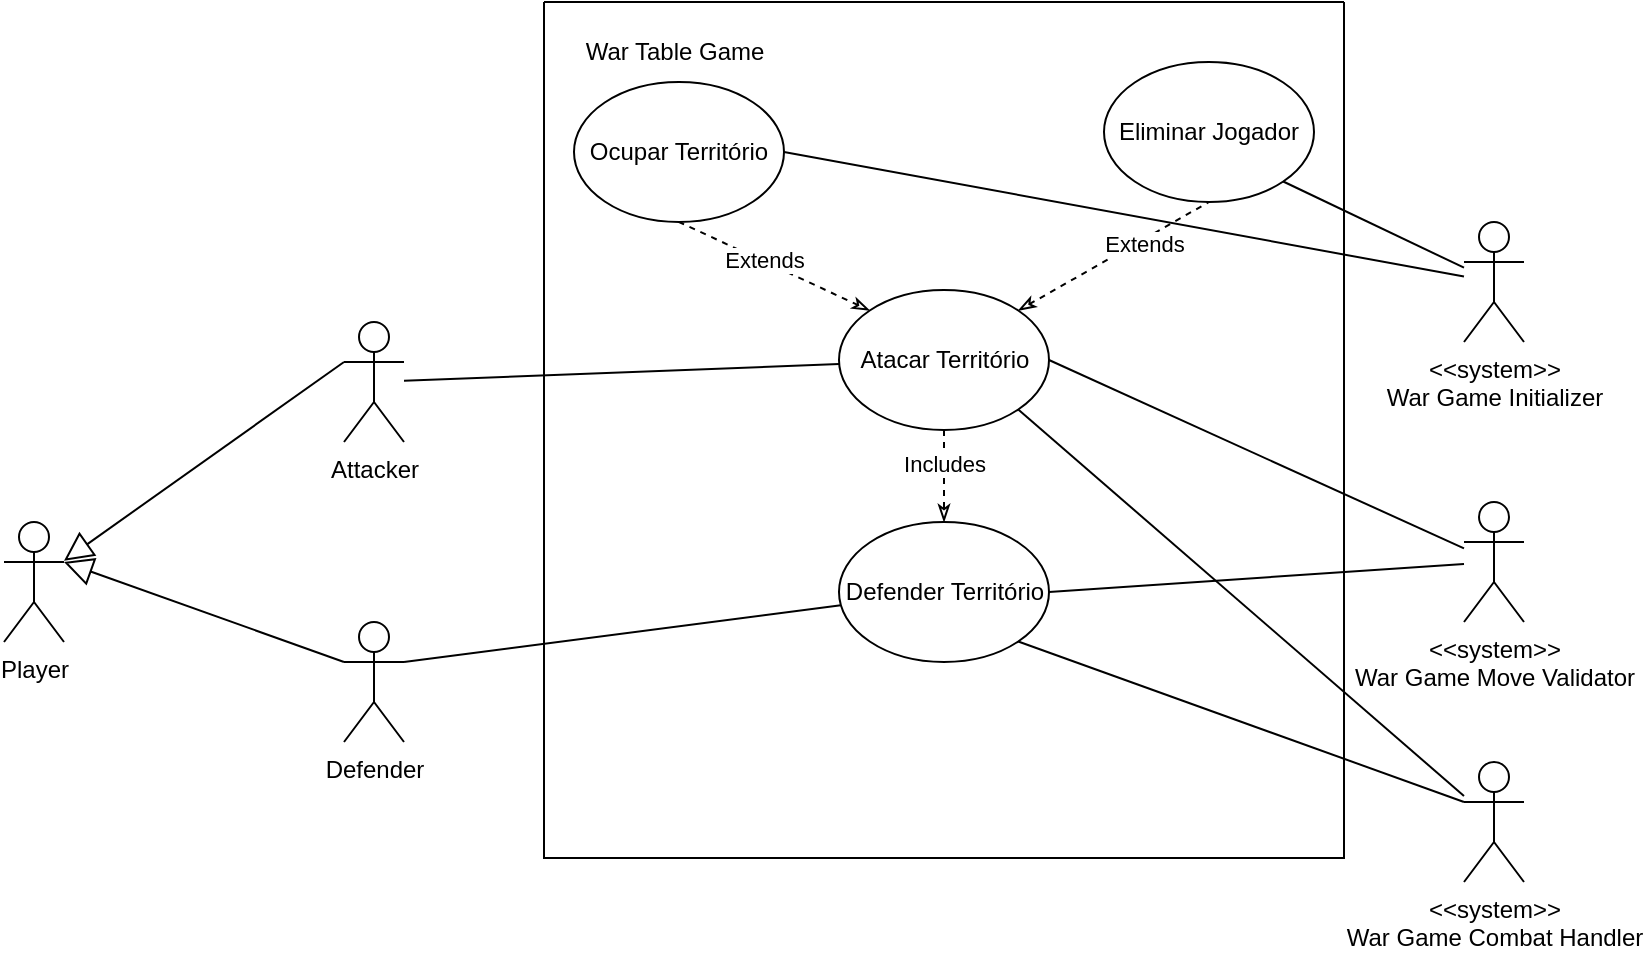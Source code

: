 <mxfile version="24.4.0" type="github">
  <diagram name="Page-1" id="c4acf3e9-155e-7222-9cf6-157b1a14988f">
    <mxGraphModel dx="1457" dy="1452" grid="1" gridSize="10" guides="1" tooltips="1" connect="1" arrows="1" fold="1" page="1" pageScale="1" pageWidth="850" pageHeight="1100" background="none" math="0" shadow="0">
      <root>
        <mxCell id="0" />
        <mxCell id="1" parent="0" />
        <mxCell id="Uk2T7mxiOLwB1u4Iwqyp-16" value="" style="rounded=0;orthogonalLoop=1;jettySize=auto;html=1;exitX=0;exitY=0.333;exitDx=0;exitDy=0;exitPerimeter=0;endArrow=block;endFill=0;endSize=12;" parent="1" source="Uk2T7mxiOLwB1u4Iwqyp-1" target="Uk2T7mxiOLwB1u4Iwqyp-3" edge="1">
          <mxGeometry relative="1" as="geometry" />
        </mxCell>
        <mxCell id="Uk2T7mxiOLwB1u4Iwqyp-32" style="rounded=0;orthogonalLoop=1;jettySize=auto;html=1;endArrow=none;endFill=0;" parent="1" source="Uk2T7mxiOLwB1u4Iwqyp-1" target="Uk2T7mxiOLwB1u4Iwqyp-10" edge="1">
          <mxGeometry relative="1" as="geometry" />
        </mxCell>
        <mxCell id="Uk2T7mxiOLwB1u4Iwqyp-1" value="Attacker" style="shape=umlActor;verticalLabelPosition=bottom;verticalAlign=top;html=1;outlineConnect=0;" parent="1" vertex="1">
          <mxGeometry x="-440" y="70" width="30" height="60" as="geometry" />
        </mxCell>
        <mxCell id="Uk2T7mxiOLwB1u4Iwqyp-26" style="rounded=0;orthogonalLoop=1;jettySize=auto;html=1;entryX=1;entryY=0.5;entryDx=0;entryDy=0;endArrow=none;endFill=0;" parent="1" source="Uk2T7mxiOLwB1u4Iwqyp-2" target="Uk2T7mxiOLwB1u4Iwqyp-10" edge="1">
          <mxGeometry relative="1" as="geometry" />
        </mxCell>
        <mxCell id="Uk2T7mxiOLwB1u4Iwqyp-33" style="rounded=0;orthogonalLoop=1;jettySize=auto;html=1;entryX=1;entryY=0.5;entryDx=0;entryDy=0;endArrow=none;endFill=0;" parent="1" source="Uk2T7mxiOLwB1u4Iwqyp-2" target="Uk2T7mxiOLwB1u4Iwqyp-27" edge="1">
          <mxGeometry relative="1" as="geometry" />
        </mxCell>
        <mxCell id="Uk2T7mxiOLwB1u4Iwqyp-2" value="&lt;div&gt;&amp;lt;&amp;lt;system&amp;gt;&amp;gt;&lt;br&gt;&lt;/div&gt;&lt;div&gt;War Game Move Validator&lt;/div&gt;" style="shape=umlActor;verticalLabelPosition=bottom;verticalAlign=top;html=1;outlineConnect=0;" parent="1" vertex="1">
          <mxGeometry x="120" y="160" width="30" height="60" as="geometry" />
        </mxCell>
        <mxCell id="Uk2T7mxiOLwB1u4Iwqyp-3" value="Player" style="shape=umlActor;verticalLabelPosition=bottom;verticalAlign=top;html=1;outlineConnect=0;" parent="1" vertex="1">
          <mxGeometry x="-610" y="170" width="30" height="60" as="geometry" />
        </mxCell>
        <mxCell id="Uk2T7mxiOLwB1u4Iwqyp-5" value="" style="swimlane;startSize=0;" parent="1" vertex="1">
          <mxGeometry x="-340" y="-90" width="400" height="428" as="geometry" />
        </mxCell>
        <mxCell id="Uk2T7mxiOLwB1u4Iwqyp-21" style="rounded=0;orthogonalLoop=1;jettySize=auto;html=1;exitX=0;exitY=0;exitDx=0;exitDy=0;entryX=0.5;entryY=1;entryDx=0;entryDy=0;dashed=1;endArrow=none;endFill=0;startArrow=classicThin;startFill=0;" parent="Uk2T7mxiOLwB1u4Iwqyp-5" source="Uk2T7mxiOLwB1u4Iwqyp-10" target="Uk2T7mxiOLwB1u4Iwqyp-19" edge="1">
          <mxGeometry relative="1" as="geometry" />
        </mxCell>
        <mxCell id="Uk2T7mxiOLwB1u4Iwqyp-23" value="Extends" style="edgeLabel;html=1;align=center;verticalAlign=middle;resizable=0;points=[];" parent="Uk2T7mxiOLwB1u4Iwqyp-21" vertex="1" connectable="0">
          <mxGeometry x="0.121" y="-1" relative="1" as="geometry">
            <mxPoint as="offset" />
          </mxGeometry>
        </mxCell>
        <mxCell id="Uk2T7mxiOLwB1u4Iwqyp-22" style="rounded=0;orthogonalLoop=1;jettySize=auto;html=1;exitX=1;exitY=0;exitDx=0;exitDy=0;endArrow=none;endFill=0;dashed=1;startArrow=classicThin;startFill=0;entryX=0.5;entryY=1;entryDx=0;entryDy=0;" parent="Uk2T7mxiOLwB1u4Iwqyp-5" source="Uk2T7mxiOLwB1u4Iwqyp-10" target="Uk2T7mxiOLwB1u4Iwqyp-20" edge="1">
          <mxGeometry relative="1" as="geometry" />
        </mxCell>
        <mxCell id="Uk2T7mxiOLwB1u4Iwqyp-24" value="Extends" style="edgeLabel;html=1;align=center;verticalAlign=middle;resizable=0;points=[];" parent="Uk2T7mxiOLwB1u4Iwqyp-22" vertex="1" connectable="0">
          <mxGeometry x="-0.018" y="-2" relative="1" as="geometry">
            <mxPoint x="15" y="-9" as="offset" />
          </mxGeometry>
        </mxCell>
        <mxCell id="Uk2T7mxiOLwB1u4Iwqyp-29" style="edgeStyle=orthogonalEdgeStyle;rounded=0;orthogonalLoop=1;jettySize=auto;html=1;entryX=0.5;entryY=0;entryDx=0;entryDy=0;dashed=1;endArrow=classicThin;endFill=0;" parent="Uk2T7mxiOLwB1u4Iwqyp-5" source="Uk2T7mxiOLwB1u4Iwqyp-10" target="Uk2T7mxiOLwB1u4Iwqyp-27" edge="1">
          <mxGeometry relative="1" as="geometry" />
        </mxCell>
        <mxCell id="Uk2T7mxiOLwB1u4Iwqyp-30" value="&lt;div&gt;Includes&lt;/div&gt;" style="edgeLabel;html=1;align=center;verticalAlign=middle;resizable=0;points=[];" parent="Uk2T7mxiOLwB1u4Iwqyp-29" vertex="1" connectable="0">
          <mxGeometry x="-0.253" relative="1" as="geometry">
            <mxPoint as="offset" />
          </mxGeometry>
        </mxCell>
        <mxCell id="Uk2T7mxiOLwB1u4Iwqyp-10" value="Atacar Território" style="ellipse;whiteSpace=wrap;html=1;" parent="Uk2T7mxiOLwB1u4Iwqyp-5" vertex="1">
          <mxGeometry x="147.5" y="144" width="105" height="70" as="geometry" />
        </mxCell>
        <mxCell id="Uk2T7mxiOLwB1u4Iwqyp-19" value="Ocupar Território" style="ellipse;whiteSpace=wrap;html=1;" parent="Uk2T7mxiOLwB1u4Iwqyp-5" vertex="1">
          <mxGeometry x="15" y="40" width="105" height="70" as="geometry" />
        </mxCell>
        <mxCell id="Uk2T7mxiOLwB1u4Iwqyp-20" value="Eliminar Jogador" style="ellipse;whiteSpace=wrap;html=1;" parent="Uk2T7mxiOLwB1u4Iwqyp-5" vertex="1">
          <mxGeometry x="280" y="30" width="105" height="70" as="geometry" />
        </mxCell>
        <mxCell id="Uk2T7mxiOLwB1u4Iwqyp-25" value="War Table Game" style="text;html=1;align=center;verticalAlign=middle;resizable=0;points=[];autosize=1;strokeColor=none;fillColor=none;" parent="Uk2T7mxiOLwB1u4Iwqyp-5" vertex="1">
          <mxGeometry x="10" y="10" width="110" height="30" as="geometry" />
        </mxCell>
        <mxCell id="Uk2T7mxiOLwB1u4Iwqyp-27" value="Defender Território" style="ellipse;whiteSpace=wrap;html=1;" parent="Uk2T7mxiOLwB1u4Iwqyp-5" vertex="1">
          <mxGeometry x="147.5" y="260" width="105" height="70" as="geometry" />
        </mxCell>
        <mxCell id="Uk2T7mxiOLwB1u4Iwqyp-17" value="" style="rounded=0;orthogonalLoop=1;jettySize=auto;html=1;exitX=0;exitY=0.333;exitDx=0;exitDy=0;exitPerimeter=0;endArrow=block;endFill=0;entryX=1;entryY=0.333;entryDx=0;entryDy=0;entryPerimeter=0;endSize=12;" parent="1" source="Uk2T7mxiOLwB1u4Iwqyp-6" target="Uk2T7mxiOLwB1u4Iwqyp-3" edge="1">
          <mxGeometry relative="1" as="geometry">
            <mxPoint x="-400" y="221" as="sourcePoint" />
            <mxPoint x="-570" y="180" as="targetPoint" />
          </mxGeometry>
        </mxCell>
        <mxCell id="Uk2T7mxiOLwB1u4Iwqyp-31" style="rounded=0;orthogonalLoop=1;jettySize=auto;html=1;exitX=1;exitY=0.333;exitDx=0;exitDy=0;exitPerimeter=0;endArrow=none;endFill=0;" parent="1" source="Uk2T7mxiOLwB1u4Iwqyp-6" target="Uk2T7mxiOLwB1u4Iwqyp-27" edge="1">
          <mxGeometry relative="1" as="geometry" />
        </mxCell>
        <mxCell id="Uk2T7mxiOLwB1u4Iwqyp-6" value="Defender" style="shape=umlActor;verticalLabelPosition=bottom;verticalAlign=top;html=1;outlineConnect=0;" parent="1" vertex="1">
          <mxGeometry x="-440" y="220" width="30" height="60" as="geometry" />
        </mxCell>
        <mxCell id="bihswKahKPhdLvbX0uiN-8" style="rounded=0;orthogonalLoop=1;jettySize=auto;html=1;entryX=1;entryY=0.5;entryDx=0;entryDy=0;endArrow=none;endFill=0;" edge="1" parent="1" source="bihswKahKPhdLvbX0uiN-1" target="Uk2T7mxiOLwB1u4Iwqyp-19">
          <mxGeometry relative="1" as="geometry" />
        </mxCell>
        <mxCell id="bihswKahKPhdLvbX0uiN-9" style="rounded=0;orthogonalLoop=1;jettySize=auto;html=1;entryX=1;entryY=1;entryDx=0;entryDy=0;endArrow=none;endFill=0;" edge="1" parent="1" source="bihswKahKPhdLvbX0uiN-1" target="Uk2T7mxiOLwB1u4Iwqyp-20">
          <mxGeometry relative="1" as="geometry" />
        </mxCell>
        <mxCell id="bihswKahKPhdLvbX0uiN-1" value="&lt;div&gt;&amp;lt;&amp;lt;system&amp;gt;&amp;gt;&lt;br&gt;&lt;/div&gt;&lt;div&gt;War Game Initializer&lt;/div&gt;" style="shape=umlActor;verticalLabelPosition=bottom;verticalAlign=top;html=1;outlineConnect=0;" vertex="1" parent="1">
          <mxGeometry x="120" y="20" width="30" height="60" as="geometry" />
        </mxCell>
        <mxCell id="bihswKahKPhdLvbX0uiN-6" style="rounded=0;orthogonalLoop=1;jettySize=auto;html=1;entryX=1;entryY=1;entryDx=0;entryDy=0;endArrow=none;endFill=0;" edge="1" parent="1" source="bihswKahKPhdLvbX0uiN-4" target="Uk2T7mxiOLwB1u4Iwqyp-10">
          <mxGeometry relative="1" as="geometry" />
        </mxCell>
        <mxCell id="bihswKahKPhdLvbX0uiN-7" style="rounded=0;orthogonalLoop=1;jettySize=auto;html=1;exitX=0;exitY=0.333;exitDx=0;exitDy=0;exitPerimeter=0;entryX=1;entryY=1;entryDx=0;entryDy=0;endArrow=none;endFill=0;" edge="1" parent="1" source="bihswKahKPhdLvbX0uiN-4" target="Uk2T7mxiOLwB1u4Iwqyp-27">
          <mxGeometry relative="1" as="geometry" />
        </mxCell>
        <mxCell id="bihswKahKPhdLvbX0uiN-4" value="&lt;div&gt;&amp;lt;&amp;lt;system&amp;gt;&amp;gt;&lt;br&gt;&lt;/div&gt;&lt;div&gt;War Game Combat Handler&lt;br&gt;&lt;/div&gt;" style="shape=umlActor;verticalLabelPosition=bottom;verticalAlign=top;html=1;outlineConnect=0;" vertex="1" parent="1">
          <mxGeometry x="120" y="290" width="30" height="60" as="geometry" />
        </mxCell>
      </root>
    </mxGraphModel>
  </diagram>
</mxfile>
